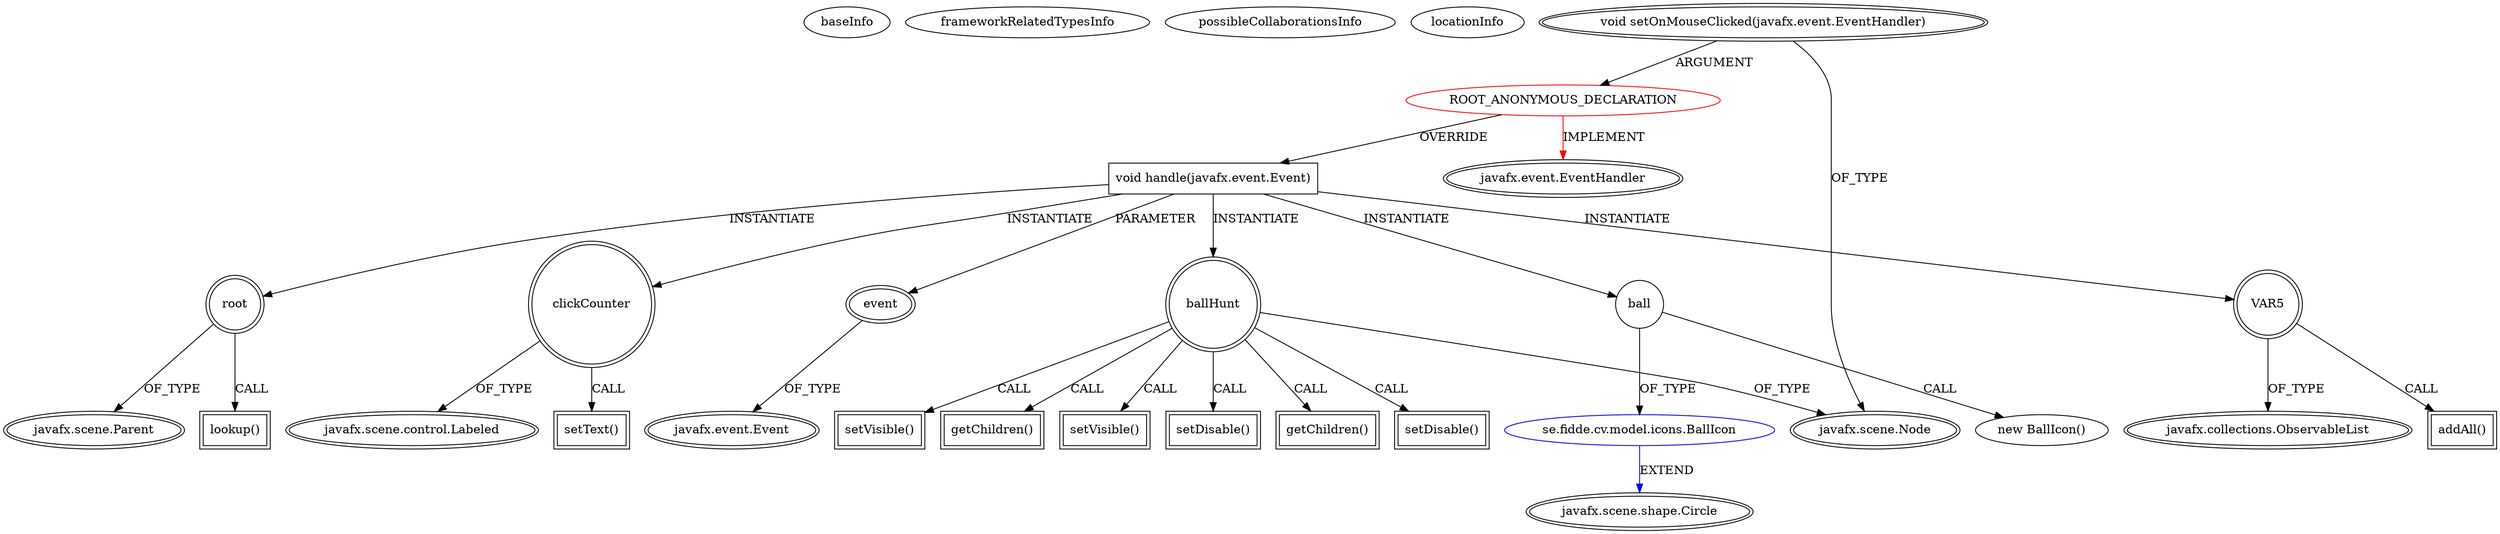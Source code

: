 digraph {
baseInfo[graphId=2674,category="extension_graph",isAnonymous=true,possibleRelation=true]
frameworkRelatedTypesInfo[0="javafx.event.EventHandler"]
possibleCollaborationsInfo[0="2674~OVERRIDING_METHOD_DECLARATION-INSTANTIATION-~javafx.event.EventHandler ~javafx.scene.shape.Circle ~true~false"]
locationInfo[projectName="fChristenson-cv",filePath="/fChristenson-cv/cv-master/src/se/fidde/cv/view/screens/CVMain.java",contextSignature="void initializeGame(javafx.scene.layout.StackPane)",graphId="2674"]
0[label="ROOT_ANONYMOUS_DECLARATION",vertexType="ROOT_ANONYMOUS_DECLARATION",isFrameworkType=false,color=red]
1[label="javafx.event.EventHandler",vertexType="FRAMEWORK_INTERFACE_TYPE",isFrameworkType=true,peripheries=2]
2[label="void setOnMouseClicked(javafx.event.EventHandler)",vertexType="OUTSIDE_CALL",isFrameworkType=true,peripheries=2]
3[label="javafx.scene.Node",vertexType="FRAMEWORK_CLASS_TYPE",isFrameworkType=true,peripheries=2]
4[label="void handle(javafx.event.Event)",vertexType="OVERRIDING_METHOD_DECLARATION",isFrameworkType=false,shape=box]
5[label="event",vertexType="PARAMETER_DECLARATION",isFrameworkType=true,peripheries=2]
6[label="javafx.event.Event",vertexType="FRAMEWORK_CLASS_TYPE",isFrameworkType=true,peripheries=2]
7[label="root",vertexType="VARIABLE_EXPRESION",isFrameworkType=true,peripheries=2,shape=circle]
9[label="javafx.scene.Parent",vertexType="FRAMEWORK_CLASS_TYPE",isFrameworkType=true,peripheries=2]
8[label="lookup()",vertexType="INSIDE_CALL",isFrameworkType=true,peripheries=2,shape=box]
10[label="clickCounter",vertexType="VARIABLE_EXPRESION",isFrameworkType=true,peripheries=2,shape=circle]
12[label="javafx.scene.control.Labeled",vertexType="FRAMEWORK_CLASS_TYPE",isFrameworkType=true,peripheries=2]
11[label="setText()",vertexType="INSIDE_CALL",isFrameworkType=true,peripheries=2,shape=box]
13[label="ballHunt",vertexType="VARIABLE_EXPRESION",isFrameworkType=true,peripheries=2,shape=circle]
14[label="setDisable()",vertexType="INSIDE_CALL",isFrameworkType=true,peripheries=2,shape=box]
17[label="setVisible()",vertexType="INSIDE_CALL",isFrameworkType=true,peripheries=2,shape=box]
19[label="ball",vertexType="VARIABLE_EXPRESION",isFrameworkType=false,shape=circle]
20[label="se.fidde.cv.model.icons.BallIcon",vertexType="REFERENCE_CLIENT_CLASS_DECLARATION",isFrameworkType=false,color=blue]
21[label="javafx.scene.shape.Circle",vertexType="FRAMEWORK_CLASS_TYPE",isFrameworkType=true,peripheries=2]
18[label="new BallIcon()",vertexType="CONSTRUCTOR_CALL",isFrameworkType=false]
22[label="VAR5",vertexType="VARIABLE_EXPRESION",isFrameworkType=true,peripheries=2,shape=circle]
24[label="javafx.collections.ObservableList",vertexType="FRAMEWORK_INTERFACE_TYPE",isFrameworkType=true,peripheries=2]
23[label="addAll()",vertexType="INSIDE_CALL",isFrameworkType=true,peripheries=2,shape=box]
26[label="getChildren()",vertexType="INSIDE_CALL",isFrameworkType=true,peripheries=2,shape=box]
28[label="setVisible()",vertexType="INSIDE_CALL",isFrameworkType=true,peripheries=2,shape=box]
30[label="setDisable()",vertexType="INSIDE_CALL",isFrameworkType=true,peripheries=2,shape=box]
32[label="getChildren()",vertexType="INSIDE_CALL",isFrameworkType=true,peripheries=2,shape=box]
0->1[label="IMPLEMENT",color=red]
2->0[label="ARGUMENT"]
2->3[label="OF_TYPE"]
0->4[label="OVERRIDE"]
5->6[label="OF_TYPE"]
4->5[label="PARAMETER"]
4->7[label="INSTANTIATE"]
7->9[label="OF_TYPE"]
7->8[label="CALL"]
4->10[label="INSTANTIATE"]
10->12[label="OF_TYPE"]
10->11[label="CALL"]
4->13[label="INSTANTIATE"]
13->3[label="OF_TYPE"]
13->14[label="CALL"]
13->17[label="CALL"]
4->19[label="INSTANTIATE"]
20->21[label="EXTEND",color=blue]
19->20[label="OF_TYPE"]
19->18[label="CALL"]
4->22[label="INSTANTIATE"]
22->24[label="OF_TYPE"]
22->23[label="CALL"]
13->26[label="CALL"]
13->28[label="CALL"]
13->30[label="CALL"]
13->32[label="CALL"]
}
